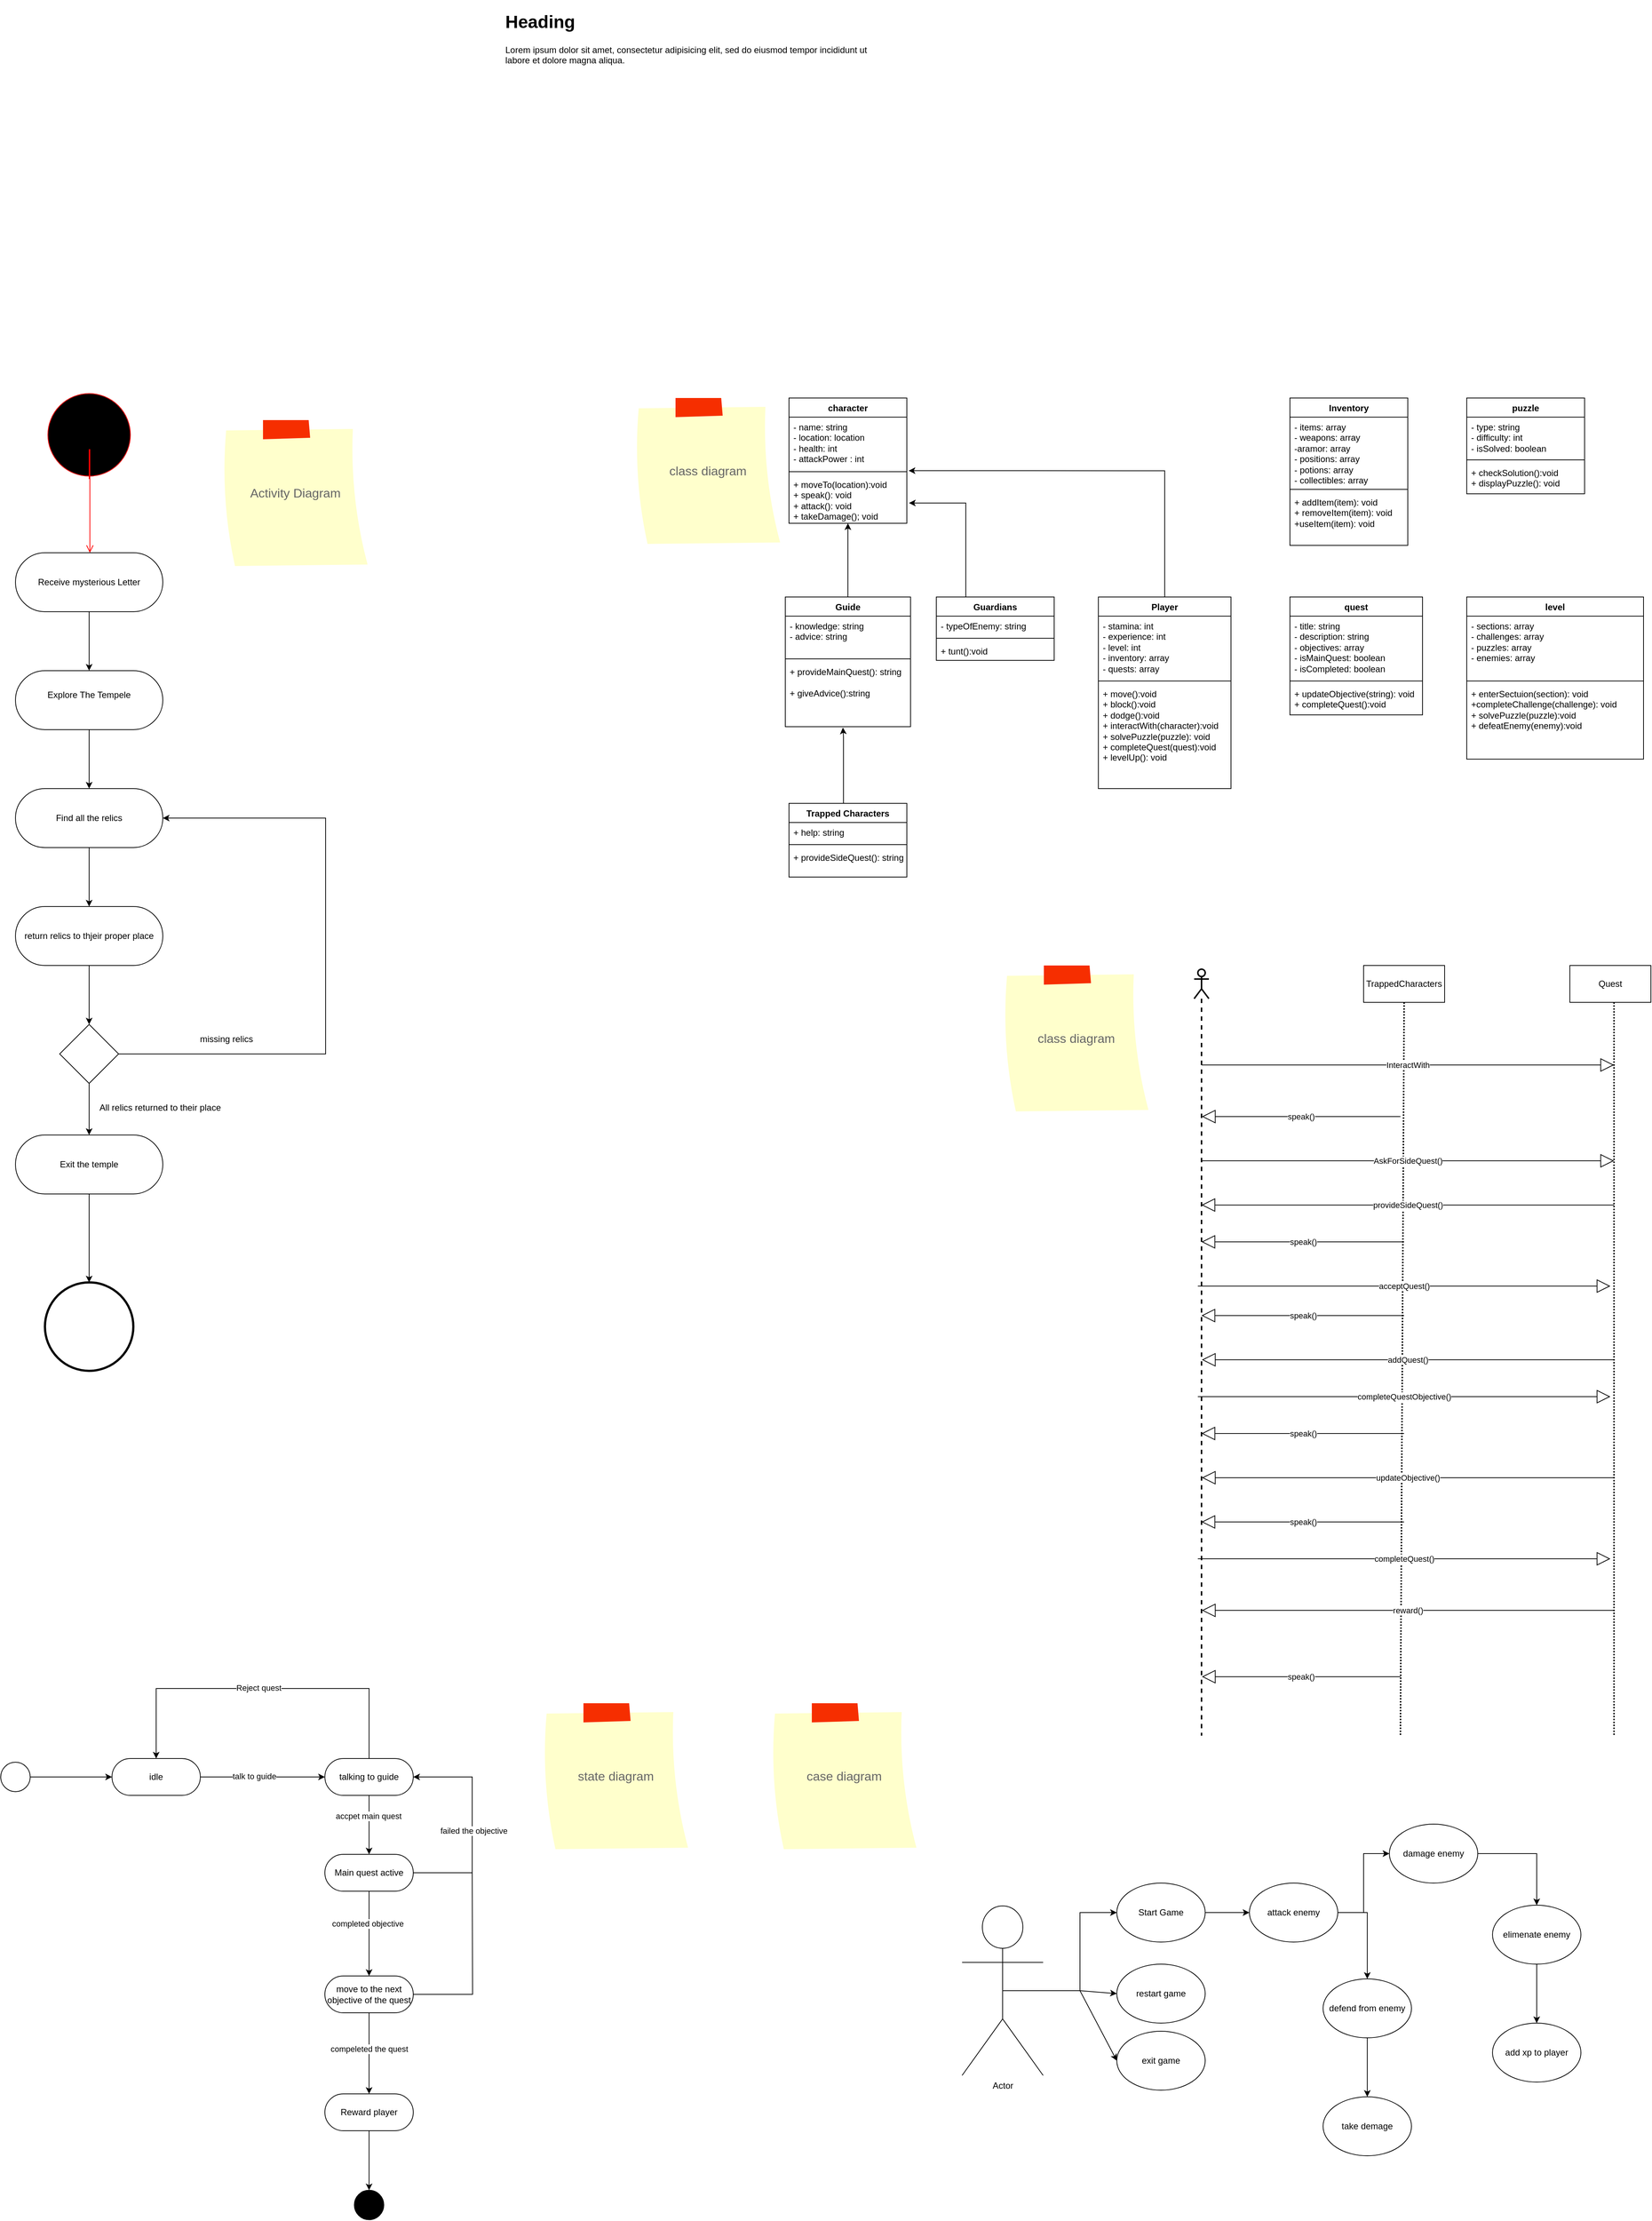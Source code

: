 <mxfile version="21.1.7" type="github">
  <diagram name="Page-1" id="mMN1l1SLvxGSQSQEc2mQ">
    <mxGraphModel dx="2201" dy="2183" grid="1" gridSize="10" guides="1" tooltips="1" connect="1" arrows="1" fold="1" page="1" pageScale="1" pageWidth="2339" pageHeight="3300" background="none" math="0" shadow="0">
      <root>
        <mxCell id="0" />
        <mxCell id="1" parent="0" />
        <mxCell id="vGXtsQJs525ncruI9uLO-2" value="" style="ellipse;html=1;shape=startState;fillColor=#000000;strokeColor=#ff0000;" vertex="1" parent="1">
          <mxGeometry x="2460" y="720" width="120" height="120" as="geometry" />
        </mxCell>
        <mxCell id="vGXtsQJs525ncruI9uLO-3" value="" style="edgeStyle=orthogonalEdgeStyle;html=1;verticalAlign=bottom;endArrow=open;endSize=8;strokeColor=#ff0000;rounded=0;exitX=0.5;exitY=1;exitDx=0;exitDy=0;" edge="1" source="vGXtsQJs525ncruI9uLO-2" parent="1">
          <mxGeometry relative="1" as="geometry">
            <mxPoint x="2521" y="940" as="targetPoint" />
            <Array as="points">
              <mxPoint x="2520" y="800" />
              <mxPoint x="2521" y="800" />
            </Array>
          </mxGeometry>
        </mxCell>
        <mxCell id="vGXtsQJs525ncruI9uLO-7" value="" style="edgeStyle=orthogonalEdgeStyle;rounded=0;orthogonalLoop=1;jettySize=auto;html=1;" edge="1" parent="1" source="vGXtsQJs525ncruI9uLO-4" target="vGXtsQJs525ncruI9uLO-6">
          <mxGeometry relative="1" as="geometry" />
        </mxCell>
        <mxCell id="vGXtsQJs525ncruI9uLO-4" value="Receive mysterious Letter" style="html=1;dashed=0;whiteSpace=wrap;shape=mxgraph.dfd.start" vertex="1" parent="1">
          <mxGeometry x="2420" y="940" width="200" height="80" as="geometry" />
        </mxCell>
        <mxCell id="vGXtsQJs525ncruI9uLO-9" value="" style="edgeStyle=orthogonalEdgeStyle;rounded=0;orthogonalLoop=1;jettySize=auto;html=1;" edge="1" parent="1" source="vGXtsQJs525ncruI9uLO-6" target="vGXtsQJs525ncruI9uLO-8">
          <mxGeometry relative="1" as="geometry" />
        </mxCell>
        <mxCell id="vGXtsQJs525ncruI9uLO-6" value="&lt;div&gt;Explore The Tempele&lt;/div&gt;&lt;div&gt;&lt;br&gt;&lt;/div&gt;" style="html=1;dashed=0;whiteSpace=wrap;shape=mxgraph.dfd.start" vertex="1" parent="1">
          <mxGeometry x="2420" y="1100" width="200" height="80" as="geometry" />
        </mxCell>
        <mxCell id="vGXtsQJs525ncruI9uLO-11" value="" style="edgeStyle=orthogonalEdgeStyle;rounded=0;orthogonalLoop=1;jettySize=auto;html=1;" edge="1" parent="1" source="vGXtsQJs525ncruI9uLO-8" target="vGXtsQJs525ncruI9uLO-10">
          <mxGeometry relative="1" as="geometry" />
        </mxCell>
        <mxCell id="vGXtsQJs525ncruI9uLO-8" value="Find all the relics" style="html=1;dashed=0;whiteSpace=wrap;shape=mxgraph.dfd.start" vertex="1" parent="1">
          <mxGeometry x="2420" y="1260" width="200" height="80" as="geometry" />
        </mxCell>
        <mxCell id="vGXtsQJs525ncruI9uLO-13" value="" style="edgeStyle=orthogonalEdgeStyle;rounded=0;orthogonalLoop=1;jettySize=auto;html=1;entryX=0.5;entryY=0;entryDx=0;entryDy=0;" edge="1" parent="1" source="vGXtsQJs525ncruI9uLO-10" target="vGXtsQJs525ncruI9uLO-20">
          <mxGeometry relative="1" as="geometry">
            <Array as="points">
              <mxPoint x="2520" y="1560" />
              <mxPoint x="2520" y="1560" />
            </Array>
          </mxGeometry>
        </mxCell>
        <mxCell id="vGXtsQJs525ncruI9uLO-10" value="return relics to thjeir proper place" style="html=1;dashed=0;whiteSpace=wrap;shape=mxgraph.dfd.start" vertex="1" parent="1">
          <mxGeometry x="2420" y="1420" width="200" height="80" as="geometry" />
        </mxCell>
        <mxCell id="vGXtsQJs525ncruI9uLO-18" style="edgeStyle=orthogonalEdgeStyle;rounded=0;orthogonalLoop=1;jettySize=auto;html=1;entryX=0.5;entryY=0;entryDx=0;entryDy=0;entryPerimeter=0;exitX=0.5;exitY=0.5;exitDx=0;exitDy=40;exitPerimeter=0;" edge="1" parent="1" source="vGXtsQJs525ncruI9uLO-12" target="vGXtsQJs525ncruI9uLO-17">
          <mxGeometry relative="1" as="geometry">
            <Array as="points">
              <mxPoint x="2520" y="1930" />
            </Array>
          </mxGeometry>
        </mxCell>
        <mxCell id="vGXtsQJs525ncruI9uLO-12" value="Exit the temple" style="html=1;dashed=0;whiteSpace=wrap;shape=mxgraph.dfd.start" vertex="1" parent="1">
          <mxGeometry x="2420" y="1730" width="200" height="80" as="geometry" />
        </mxCell>
        <mxCell id="vGXtsQJs525ncruI9uLO-17" value="" style="points=[[0.145,0.145,0],[0.5,0,0],[0.855,0.145,0],[1,0.5,0],[0.855,0.855,0],[0.5,1,0],[0.145,0.855,0],[0,0.5,0]];shape=mxgraph.bpmn.event;html=1;verticalLabelPosition=bottom;labelBackgroundColor=#ffffff;verticalAlign=top;align=center;perimeter=ellipsePerimeter;outlineConnect=0;aspect=fixed;outline=end;symbol=terminate2;" vertex="1" parent="1">
          <mxGeometry x="2460" y="1930" width="120" height="120" as="geometry" />
        </mxCell>
        <mxCell id="vGXtsQJs525ncruI9uLO-22" style="edgeStyle=orthogonalEdgeStyle;rounded=0;orthogonalLoop=1;jettySize=auto;html=1;entryX=1;entryY=0.5;entryDx=0;entryDy=0;entryPerimeter=0;" edge="1" parent="1" source="vGXtsQJs525ncruI9uLO-20" target="vGXtsQJs525ncruI9uLO-8">
          <mxGeometry relative="1" as="geometry">
            <Array as="points">
              <mxPoint x="2841" y="1620" />
              <mxPoint x="2841" y="1300" />
            </Array>
          </mxGeometry>
        </mxCell>
        <mxCell id="vGXtsQJs525ncruI9uLO-25" style="edgeStyle=orthogonalEdgeStyle;rounded=0;orthogonalLoop=1;jettySize=auto;html=1;exitX=0.5;exitY=1;exitDx=0;exitDy=0;entryX=0.5;entryY=0.5;entryDx=0;entryDy=-40;entryPerimeter=0;" edge="1" parent="1" source="vGXtsQJs525ncruI9uLO-20" target="vGXtsQJs525ncruI9uLO-12">
          <mxGeometry relative="1" as="geometry" />
        </mxCell>
        <mxCell id="vGXtsQJs525ncruI9uLO-20" value="" style="rhombus;whiteSpace=wrap;html=1;" vertex="1" parent="1">
          <mxGeometry x="2480" y="1580" width="80" height="80" as="geometry" />
        </mxCell>
        <mxCell id="vGXtsQJs525ncruI9uLO-23" value="&lt;div&gt;All relics returned to their place&lt;/div&gt;&lt;div&gt;&lt;br&gt;&lt;/div&gt;" style="text;html=1;align=center;verticalAlign=middle;resizable=0;points=[];autosize=1;strokeColor=none;fillColor=none;" vertex="1" parent="1">
          <mxGeometry x="2521" y="1680" width="190" height="40" as="geometry" />
        </mxCell>
        <mxCell id="vGXtsQJs525ncruI9uLO-24" value="missing relics" style="text;html=1;align=center;verticalAlign=middle;resizable=0;points=[];autosize=1;strokeColor=none;fillColor=none;" vertex="1" parent="1">
          <mxGeometry x="2656" y="1585" width="100" height="30" as="geometry" />
        </mxCell>
        <mxCell id="vGXtsQJs525ncruI9uLO-26" value="Activity Diagram" style="strokeWidth=1;shadow=0;dashed=0;align=center;html=1;shape=mxgraph.mockup.text.stickyNote2;fontColor=#666666;mainText=;fontSize=17;whiteSpace=wrap;fillColor=#ffffcc;strokeColor=#F62E00;" vertex="1" parent="1">
          <mxGeometry x="2700" y="760" width="200" height="200" as="geometry" />
        </mxCell>
        <mxCell id="vGXtsQJs525ncruI9uLO-38" value="character" style="swimlane;fontStyle=1;align=center;verticalAlign=top;childLayout=stackLayout;horizontal=1;startSize=26;horizontalStack=0;resizeParent=1;resizeParentMax=0;resizeLast=0;collapsible=1;marginBottom=0;whiteSpace=wrap;html=1;" vertex="1" parent="1">
          <mxGeometry x="3470" y="730" width="160" height="170" as="geometry" />
        </mxCell>
        <mxCell id="vGXtsQJs525ncruI9uLO-39" value="&lt;div&gt;- name: string&lt;/div&gt;&lt;div&gt;- location: location&lt;br&gt;&lt;/div&gt;&lt;div&gt;- health: int&lt;/div&gt;&lt;div&gt;- attackPower : int&lt;/div&gt;&lt;div&gt;&lt;br&gt;&lt;br&gt;&lt;/div&gt;" style="text;strokeColor=none;fillColor=none;align=left;verticalAlign=top;spacingLeft=4;spacingRight=4;overflow=hidden;rotatable=0;points=[[0,0.5],[1,0.5]];portConstraint=eastwest;whiteSpace=wrap;html=1;" vertex="1" parent="vGXtsQJs525ncruI9uLO-38">
          <mxGeometry y="26" width="160" height="70" as="geometry" />
        </mxCell>
        <mxCell id="vGXtsQJs525ncruI9uLO-40" value="" style="line;strokeWidth=1;fillColor=none;align=left;verticalAlign=middle;spacingTop=-1;spacingLeft=3;spacingRight=3;rotatable=0;labelPosition=right;points=[];portConstraint=eastwest;strokeColor=inherit;" vertex="1" parent="vGXtsQJs525ncruI9uLO-38">
          <mxGeometry y="96" width="160" height="8" as="geometry" />
        </mxCell>
        <mxCell id="vGXtsQJs525ncruI9uLO-41" value="&lt;div&gt;+ moveTo(location):void&lt;/div&gt;&lt;div&gt;+ speak(): void&lt;/div&gt;&lt;div&gt;+ attack(): void&lt;/div&gt;&lt;div&gt;+ takeDamage(); void&lt;/div&gt;&lt;div&gt;&lt;br&gt;&lt;/div&gt;" style="text;strokeColor=none;fillColor=none;align=left;verticalAlign=top;spacingLeft=4;spacingRight=4;overflow=hidden;rotatable=0;points=[[0,0.5],[1,0.5]];portConstraint=eastwest;whiteSpace=wrap;html=1;" vertex="1" parent="vGXtsQJs525ncruI9uLO-38">
          <mxGeometry y="104" width="160" height="66" as="geometry" />
        </mxCell>
        <mxCell id="vGXtsQJs525ncruI9uLO-53" style="edgeStyle=orthogonalEdgeStyle;rounded=0;orthogonalLoop=1;jettySize=auto;html=1;entryX=0.5;entryY=1;entryDx=0;entryDy=0;entryPerimeter=0;" edge="1" parent="1" source="vGXtsQJs525ncruI9uLO-47" target="vGXtsQJs525ncruI9uLO-41">
          <mxGeometry relative="1" as="geometry" />
        </mxCell>
        <mxCell id="vGXtsQJs525ncruI9uLO-47" value="&lt;div&gt;Guide&lt;/div&gt;" style="swimlane;fontStyle=1;align=center;verticalAlign=top;childLayout=stackLayout;horizontal=1;startSize=26;horizontalStack=0;resizeParent=1;resizeParentMax=0;resizeLast=0;collapsible=1;marginBottom=0;whiteSpace=wrap;html=1;" vertex="1" parent="1">
          <mxGeometry x="3465" y="1000" width="170" height="176" as="geometry" />
        </mxCell>
        <mxCell id="vGXtsQJs525ncruI9uLO-48" value="&lt;div&gt;- knowledge: string&lt;/div&gt;&lt;div&gt;- advice: string&lt;/div&gt;&lt;div&gt;&lt;br&gt;&lt;/div&gt;" style="text;strokeColor=none;fillColor=none;align=left;verticalAlign=top;spacingLeft=4;spacingRight=4;overflow=hidden;rotatable=0;points=[[0,0.5],[1,0.5]];portConstraint=eastwest;whiteSpace=wrap;html=1;" vertex="1" parent="vGXtsQJs525ncruI9uLO-47">
          <mxGeometry y="26" width="170" height="54" as="geometry" />
        </mxCell>
        <mxCell id="vGXtsQJs525ncruI9uLO-49" value="" style="line;strokeWidth=1;fillColor=none;align=left;verticalAlign=middle;spacingTop=-1;spacingLeft=3;spacingRight=3;rotatable=0;labelPosition=right;points=[];portConstraint=eastwest;strokeColor=inherit;" vertex="1" parent="vGXtsQJs525ncruI9uLO-47">
          <mxGeometry y="80" width="170" height="8" as="geometry" />
        </mxCell>
        <mxCell id="vGXtsQJs525ncruI9uLO-50" value="&lt;div&gt;+ provideMainQuest(): string&lt;/div&gt;&lt;div&gt;&lt;br&gt;&lt;/div&gt;&lt;div&gt;+ giveAdvice():string&lt;br&gt;&lt;/div&gt;" style="text;strokeColor=none;fillColor=none;align=left;verticalAlign=top;spacingLeft=4;spacingRight=4;overflow=hidden;rotatable=0;points=[[0,0.5],[1,0.5]];portConstraint=eastwest;whiteSpace=wrap;html=1;" vertex="1" parent="vGXtsQJs525ncruI9uLO-47">
          <mxGeometry y="88" width="170" height="88" as="geometry" />
        </mxCell>
        <mxCell id="vGXtsQJs525ncruI9uLO-58" style="edgeStyle=orthogonalEdgeStyle;rounded=0;orthogonalLoop=1;jettySize=auto;html=1;entryX=1.018;entryY=0.583;entryDx=0;entryDy=0;entryPerimeter=0;" edge="1" parent="1" source="vGXtsQJs525ncruI9uLO-54" target="vGXtsQJs525ncruI9uLO-41">
          <mxGeometry relative="1" as="geometry">
            <Array as="points">
              <mxPoint x="3710" y="873" />
            </Array>
          </mxGeometry>
        </mxCell>
        <mxCell id="vGXtsQJs525ncruI9uLO-54" value="Guardians" style="swimlane;fontStyle=1;align=center;verticalAlign=top;childLayout=stackLayout;horizontal=1;startSize=26;horizontalStack=0;resizeParent=1;resizeParentMax=0;resizeLast=0;collapsible=1;marginBottom=0;whiteSpace=wrap;html=1;" vertex="1" parent="1">
          <mxGeometry x="3670" y="1000" width="160" height="86" as="geometry" />
        </mxCell>
        <mxCell id="vGXtsQJs525ncruI9uLO-55" value="- typeOfEnemy: string" style="text;strokeColor=none;fillColor=none;align=left;verticalAlign=top;spacingLeft=4;spacingRight=4;overflow=hidden;rotatable=0;points=[[0,0.5],[1,0.5]];portConstraint=eastwest;whiteSpace=wrap;html=1;" vertex="1" parent="vGXtsQJs525ncruI9uLO-54">
          <mxGeometry y="26" width="160" height="26" as="geometry" />
        </mxCell>
        <mxCell id="vGXtsQJs525ncruI9uLO-56" value="" style="line;strokeWidth=1;fillColor=none;align=left;verticalAlign=middle;spacingTop=-1;spacingLeft=3;spacingRight=3;rotatable=0;labelPosition=right;points=[];portConstraint=eastwest;strokeColor=inherit;" vertex="1" parent="vGXtsQJs525ncruI9uLO-54">
          <mxGeometry y="52" width="160" height="8" as="geometry" />
        </mxCell>
        <mxCell id="vGXtsQJs525ncruI9uLO-57" value="+ tunt():void" style="text;strokeColor=none;fillColor=none;align=left;verticalAlign=top;spacingLeft=4;spacingRight=4;overflow=hidden;rotatable=0;points=[[0,0.5],[1,0.5]];portConstraint=eastwest;whiteSpace=wrap;html=1;" vertex="1" parent="vGXtsQJs525ncruI9uLO-54">
          <mxGeometry y="60" width="160" height="26" as="geometry" />
        </mxCell>
        <mxCell id="vGXtsQJs525ncruI9uLO-63" style="edgeStyle=orthogonalEdgeStyle;rounded=0;orthogonalLoop=1;jettySize=auto;html=1;entryX=0.46;entryY=1.013;entryDx=0;entryDy=0;entryPerimeter=0;" edge="1" parent="1" source="vGXtsQJs525ncruI9uLO-59" target="vGXtsQJs525ncruI9uLO-50">
          <mxGeometry relative="1" as="geometry">
            <Array as="points">
              <mxPoint x="3544" y="1190" />
              <mxPoint x="3544" y="1190" />
            </Array>
          </mxGeometry>
        </mxCell>
        <mxCell id="vGXtsQJs525ncruI9uLO-59" value="Trapped Characters" style="swimlane;fontStyle=1;align=center;verticalAlign=top;childLayout=stackLayout;horizontal=1;startSize=26;horizontalStack=0;resizeParent=1;resizeParentMax=0;resizeLast=0;collapsible=1;marginBottom=0;whiteSpace=wrap;html=1;" vertex="1" parent="1">
          <mxGeometry x="3470" y="1280" width="160" height="100" as="geometry" />
        </mxCell>
        <mxCell id="vGXtsQJs525ncruI9uLO-60" value="&lt;div&gt;+ help: string&lt;/div&gt;&lt;div&gt;&lt;br&gt;&lt;/div&gt;" style="text;strokeColor=none;fillColor=none;align=left;verticalAlign=top;spacingLeft=4;spacingRight=4;overflow=hidden;rotatable=0;points=[[0,0.5],[1,0.5]];portConstraint=eastwest;whiteSpace=wrap;html=1;" vertex="1" parent="vGXtsQJs525ncruI9uLO-59">
          <mxGeometry y="26" width="160" height="26" as="geometry" />
        </mxCell>
        <mxCell id="vGXtsQJs525ncruI9uLO-61" value="" style="line;strokeWidth=1;fillColor=none;align=left;verticalAlign=middle;spacingTop=-1;spacingLeft=3;spacingRight=3;rotatable=0;labelPosition=right;points=[];portConstraint=eastwest;strokeColor=inherit;" vertex="1" parent="vGXtsQJs525ncruI9uLO-59">
          <mxGeometry y="52" width="160" height="8" as="geometry" />
        </mxCell>
        <mxCell id="vGXtsQJs525ncruI9uLO-62" value="&lt;div&gt;+ provideSideQuest(): string&lt;/div&gt;&lt;div&gt;&lt;br&gt;&lt;/div&gt;" style="text;strokeColor=none;fillColor=none;align=left;verticalAlign=top;spacingLeft=4;spacingRight=4;overflow=hidden;rotatable=0;points=[[0,0.5],[1,0.5]];portConstraint=eastwest;whiteSpace=wrap;html=1;" vertex="1" parent="vGXtsQJs525ncruI9uLO-59">
          <mxGeometry y="60" width="160" height="40" as="geometry" />
        </mxCell>
        <mxCell id="vGXtsQJs525ncruI9uLO-69" style="edgeStyle=orthogonalEdgeStyle;rounded=0;orthogonalLoop=1;jettySize=auto;html=1;entryX=1.015;entryY=1.038;entryDx=0;entryDy=0;entryPerimeter=0;" edge="1" parent="1" source="vGXtsQJs525ncruI9uLO-64" target="vGXtsQJs525ncruI9uLO-39">
          <mxGeometry relative="1" as="geometry" />
        </mxCell>
        <mxCell id="vGXtsQJs525ncruI9uLO-64" value="Player" style="swimlane;fontStyle=1;align=center;verticalAlign=top;childLayout=stackLayout;horizontal=1;startSize=26;horizontalStack=0;resizeParent=1;resizeParentMax=0;resizeLast=0;collapsible=1;marginBottom=0;whiteSpace=wrap;html=1;" vertex="1" parent="1">
          <mxGeometry x="3890" y="1000" width="180" height="260" as="geometry" />
        </mxCell>
        <mxCell id="vGXtsQJs525ncruI9uLO-65" value="&lt;div&gt;- stamina: int&lt;/div&gt;&lt;div&gt;- experience: int&lt;/div&gt;&lt;div&gt;- level: int&lt;/div&gt;&lt;div&gt;- inventory: array&lt;/div&gt;&lt;div&gt;- quests: array&lt;br&gt;&lt;/div&gt;" style="text;strokeColor=none;fillColor=none;align=left;verticalAlign=top;spacingLeft=4;spacingRight=4;overflow=hidden;rotatable=0;points=[[0,0.5],[1,0.5]];portConstraint=eastwest;whiteSpace=wrap;html=1;" vertex="1" parent="vGXtsQJs525ncruI9uLO-64">
          <mxGeometry y="26" width="180" height="84" as="geometry" />
        </mxCell>
        <mxCell id="vGXtsQJs525ncruI9uLO-66" value="" style="line;strokeWidth=1;fillColor=none;align=left;verticalAlign=middle;spacingTop=-1;spacingLeft=3;spacingRight=3;rotatable=0;labelPosition=right;points=[];portConstraint=eastwest;strokeColor=inherit;" vertex="1" parent="vGXtsQJs525ncruI9uLO-64">
          <mxGeometry y="110" width="180" height="8" as="geometry" />
        </mxCell>
        <mxCell id="vGXtsQJs525ncruI9uLO-67" value="&lt;div&gt;+ move():void&lt;/div&gt;&lt;div&gt;+ block():void&lt;/div&gt;&lt;div&gt;+ dodge():void&lt;/div&gt;&lt;div&gt;+ interactWith(character):void&lt;/div&gt;&lt;div&gt;+ solvePuzzle(puzzle): void&lt;/div&gt;&lt;div&gt;+ completeQuest(quest):void&lt;/div&gt;&lt;div&gt;+ levelUp(): void&lt;br&gt;&lt;/div&gt;" style="text;strokeColor=none;fillColor=none;align=left;verticalAlign=top;spacingLeft=4;spacingRight=4;overflow=hidden;rotatable=0;points=[[0,0.5],[1,0.5]];portConstraint=eastwest;whiteSpace=wrap;html=1;" vertex="1" parent="vGXtsQJs525ncruI9uLO-64">
          <mxGeometry y="118" width="180" height="142" as="geometry" />
        </mxCell>
        <mxCell id="vGXtsQJs525ncruI9uLO-70" value="Inventory" style="swimlane;fontStyle=1;align=center;verticalAlign=top;childLayout=stackLayout;horizontal=1;startSize=26;horizontalStack=0;resizeParent=1;resizeParentMax=0;resizeLast=0;collapsible=1;marginBottom=0;whiteSpace=wrap;html=1;" vertex="1" parent="1">
          <mxGeometry x="4150" y="730" width="160" height="200" as="geometry" />
        </mxCell>
        <mxCell id="vGXtsQJs525ncruI9uLO-71" value="&lt;div&gt;- items: array&lt;/div&gt;&lt;div&gt;- weapons: array&lt;/div&gt;&lt;div&gt;-aramor: array&lt;/div&gt;&lt;div&gt;- positions: array&lt;/div&gt;&lt;div&gt;- potions: array&lt;/div&gt;&lt;div&gt;- collectibles: array&lt;br&gt;&lt;/div&gt;" style="text;strokeColor=none;fillColor=none;align=left;verticalAlign=top;spacingLeft=4;spacingRight=4;overflow=hidden;rotatable=0;points=[[0,0.5],[1,0.5]];portConstraint=eastwest;whiteSpace=wrap;html=1;" vertex="1" parent="vGXtsQJs525ncruI9uLO-70">
          <mxGeometry y="26" width="160" height="94" as="geometry" />
        </mxCell>
        <mxCell id="vGXtsQJs525ncruI9uLO-72" value="" style="line;strokeWidth=1;fillColor=none;align=left;verticalAlign=middle;spacingTop=-1;spacingLeft=3;spacingRight=3;rotatable=0;labelPosition=right;points=[];portConstraint=eastwest;strokeColor=inherit;" vertex="1" parent="vGXtsQJs525ncruI9uLO-70">
          <mxGeometry y="120" width="160" height="8" as="geometry" />
        </mxCell>
        <mxCell id="vGXtsQJs525ncruI9uLO-73" value="&lt;div&gt;+ addItem(item): void&lt;/div&gt;&lt;div&gt;+ removeItem(item): void&lt;/div&gt;&lt;div&gt;+useItem(item): void&lt;/div&gt;&lt;div&gt;&lt;br&gt;&lt;/div&gt;" style="text;strokeColor=none;fillColor=none;align=left;verticalAlign=top;spacingLeft=4;spacingRight=4;overflow=hidden;rotatable=0;points=[[0,0.5],[1,0.5]];portConstraint=eastwest;whiteSpace=wrap;html=1;" vertex="1" parent="vGXtsQJs525ncruI9uLO-70">
          <mxGeometry y="128" width="160" height="72" as="geometry" />
        </mxCell>
        <mxCell id="vGXtsQJs525ncruI9uLO-74" value="puzzle" style="swimlane;fontStyle=1;align=center;verticalAlign=top;childLayout=stackLayout;horizontal=1;startSize=26;horizontalStack=0;resizeParent=1;resizeParentMax=0;resizeLast=0;collapsible=1;marginBottom=0;whiteSpace=wrap;html=1;" vertex="1" parent="1">
          <mxGeometry x="4390" y="730" width="160" height="130" as="geometry" />
        </mxCell>
        <mxCell id="vGXtsQJs525ncruI9uLO-75" value="&lt;div&gt;- type: string&lt;/div&gt;&lt;div&gt;- difficulty: int&lt;/div&gt;&lt;div&gt;- isSolved: boolean&lt;br&gt;&lt;/div&gt;" style="text;strokeColor=none;fillColor=none;align=left;verticalAlign=top;spacingLeft=4;spacingRight=4;overflow=hidden;rotatable=0;points=[[0,0.5],[1,0.5]];portConstraint=eastwest;whiteSpace=wrap;html=1;" vertex="1" parent="vGXtsQJs525ncruI9uLO-74">
          <mxGeometry y="26" width="160" height="54" as="geometry" />
        </mxCell>
        <mxCell id="vGXtsQJs525ncruI9uLO-76" value="" style="line;strokeWidth=1;fillColor=none;align=left;verticalAlign=middle;spacingTop=-1;spacingLeft=3;spacingRight=3;rotatable=0;labelPosition=right;points=[];portConstraint=eastwest;strokeColor=inherit;" vertex="1" parent="vGXtsQJs525ncruI9uLO-74">
          <mxGeometry y="80" width="160" height="8" as="geometry" />
        </mxCell>
        <mxCell id="vGXtsQJs525ncruI9uLO-77" value="&lt;div&gt;+ checkSolution():void&lt;/div&gt;&lt;div&gt;+ displayPuzzle(): void&lt;br&gt;&lt;/div&gt;" style="text;strokeColor=none;fillColor=none;align=left;verticalAlign=top;spacingLeft=4;spacingRight=4;overflow=hidden;rotatable=0;points=[[0,0.5],[1,0.5]];portConstraint=eastwest;whiteSpace=wrap;html=1;" vertex="1" parent="vGXtsQJs525ncruI9uLO-74">
          <mxGeometry y="88" width="160" height="42" as="geometry" />
        </mxCell>
        <mxCell id="vGXtsQJs525ncruI9uLO-78" value="quest" style="swimlane;fontStyle=1;align=center;verticalAlign=top;childLayout=stackLayout;horizontal=1;startSize=26;horizontalStack=0;resizeParent=1;resizeParentMax=0;resizeLast=0;collapsible=1;marginBottom=0;whiteSpace=wrap;html=1;" vertex="1" parent="1">
          <mxGeometry x="4150" y="1000" width="180" height="160" as="geometry" />
        </mxCell>
        <mxCell id="vGXtsQJs525ncruI9uLO-79" value="&lt;div&gt;- title: string&lt;/div&gt;&lt;div&gt;- description: string&lt;/div&gt;&lt;div&gt;- objectives: array&lt;/div&gt;&lt;div&gt;- isMainQuest: boolean&lt;/div&gt;&lt;div&gt;- isCompleted: boolean&lt;br&gt;&lt;/div&gt;" style="text;strokeColor=none;fillColor=none;align=left;verticalAlign=top;spacingLeft=4;spacingRight=4;overflow=hidden;rotatable=0;points=[[0,0.5],[1,0.5]];portConstraint=eastwest;whiteSpace=wrap;html=1;" vertex="1" parent="vGXtsQJs525ncruI9uLO-78">
          <mxGeometry y="26" width="180" height="84" as="geometry" />
        </mxCell>
        <mxCell id="vGXtsQJs525ncruI9uLO-80" value="" style="line;strokeWidth=1;fillColor=none;align=left;verticalAlign=middle;spacingTop=-1;spacingLeft=3;spacingRight=3;rotatable=0;labelPosition=right;points=[];portConstraint=eastwest;strokeColor=inherit;" vertex="1" parent="vGXtsQJs525ncruI9uLO-78">
          <mxGeometry y="110" width="180" height="8" as="geometry" />
        </mxCell>
        <mxCell id="vGXtsQJs525ncruI9uLO-81" value="&lt;div&gt;+ updateObjective(string): void&lt;/div&gt;&lt;div&gt;+ completeQuest():void&lt;br&gt;&lt;/div&gt;" style="text;strokeColor=none;fillColor=none;align=left;verticalAlign=top;spacingLeft=4;spacingRight=4;overflow=hidden;rotatable=0;points=[[0,0.5],[1,0.5]];portConstraint=eastwest;whiteSpace=wrap;html=1;" vertex="1" parent="vGXtsQJs525ncruI9uLO-78">
          <mxGeometry y="118" width="180" height="42" as="geometry" />
        </mxCell>
        <mxCell id="vGXtsQJs525ncruI9uLO-82" value="level" style="swimlane;fontStyle=1;align=center;verticalAlign=top;childLayout=stackLayout;horizontal=1;startSize=26;horizontalStack=0;resizeParent=1;resizeParentMax=0;resizeLast=0;collapsible=1;marginBottom=0;whiteSpace=wrap;html=1;" vertex="1" parent="1">
          <mxGeometry x="4390" y="1000" width="240" height="220" as="geometry" />
        </mxCell>
        <mxCell id="vGXtsQJs525ncruI9uLO-83" value="&lt;div&gt;- sections: array&lt;/div&gt;&lt;div&gt;- challenges: array&lt;/div&gt;&lt;div&gt;- puzzles: array&lt;/div&gt;&lt;div&gt;- enemies: array&lt;br&gt;&lt;/div&gt;" style="text;strokeColor=none;fillColor=none;align=left;verticalAlign=top;spacingLeft=4;spacingRight=4;overflow=hidden;rotatable=0;points=[[0,0.5],[1,0.5]];portConstraint=eastwest;whiteSpace=wrap;html=1;" vertex="1" parent="vGXtsQJs525ncruI9uLO-82">
          <mxGeometry y="26" width="240" height="84" as="geometry" />
        </mxCell>
        <mxCell id="vGXtsQJs525ncruI9uLO-84" value="" style="line;strokeWidth=1;fillColor=none;align=left;verticalAlign=middle;spacingTop=-1;spacingLeft=3;spacingRight=3;rotatable=0;labelPosition=right;points=[];portConstraint=eastwest;strokeColor=inherit;" vertex="1" parent="vGXtsQJs525ncruI9uLO-82">
          <mxGeometry y="110" width="240" height="8" as="geometry" />
        </mxCell>
        <mxCell id="vGXtsQJs525ncruI9uLO-85" value="&lt;div&gt;+ enterSectuion(section): void&lt;/div&gt;&lt;div&gt;+completeChallenge(challenge): void&lt;br&gt;&lt;/div&gt;&lt;div&gt;+ solvePuzzle(puzzle):void&lt;/div&gt;&lt;div&gt;+ defeatEnemy(enemy):void&lt;br&gt;&lt;/div&gt;" style="text;strokeColor=none;fillColor=none;align=left;verticalAlign=top;spacingLeft=4;spacingRight=4;overflow=hidden;rotatable=0;points=[[0,0.5],[1,0.5]];portConstraint=eastwest;whiteSpace=wrap;html=1;" vertex="1" parent="vGXtsQJs525ncruI9uLO-82">
          <mxGeometry y="118" width="240" height="102" as="geometry" />
        </mxCell>
        <mxCell id="vGXtsQJs525ncruI9uLO-86" value="class diagram" style="strokeWidth=1;shadow=0;dashed=0;align=center;html=1;shape=mxgraph.mockup.text.stickyNote2;fontColor=#666666;mainText=;fontSize=17;whiteSpace=wrap;fillColor=#ffffcc;strokeColor=#F62E00;" vertex="1" parent="1">
          <mxGeometry x="3260" y="730" width="200" height="200" as="geometry" />
        </mxCell>
        <mxCell id="vGXtsQJs525ncruI9uLO-87" value="class diagram" style="strokeWidth=1;shadow=0;dashed=0;align=center;html=1;shape=mxgraph.mockup.text.stickyNote2;fontColor=#666666;mainText=;fontSize=17;whiteSpace=wrap;fillColor=#ffffcc;strokeColor=#F62E00;" vertex="1" parent="1">
          <mxGeometry x="3760" y="1500" width="200" height="200" as="geometry" />
        </mxCell>
        <mxCell id="vGXtsQJs525ncruI9uLO-89" value="" style="shape=umlLifeline;perimeter=lifelinePerimeter;whiteSpace=wrap;html=1;container=1;dropTarget=0;collapsible=0;recursiveResize=0;outlineConnect=0;portConstraint=eastwest;newEdgeStyle={&quot;edgeStyle&quot;:&quot;elbowEdgeStyle&quot;,&quot;elbow&quot;:&quot;vertical&quot;,&quot;curved&quot;:0,&quot;rounded&quot;:0};participant=umlActor;strokeWidth=2;" vertex="1" parent="1">
          <mxGeometry x="4020" y="1505" width="20" height="1040" as="geometry" />
        </mxCell>
        <mxCell id="vGXtsQJs525ncruI9uLO-90" value="TrappedCharacters" style="html=1;whiteSpace=wrap;" vertex="1" parent="1">
          <mxGeometry x="4250" y="1500" width="110" height="50" as="geometry" />
        </mxCell>
        <mxCell id="vGXtsQJs525ncruI9uLO-91" value="Quest" style="html=1;whiteSpace=wrap;" vertex="1" parent="1">
          <mxGeometry x="4530" y="1500" width="110" height="50" as="geometry" />
        </mxCell>
        <mxCell id="vGXtsQJs525ncruI9uLO-93" value="" style="edgeStyle=none;orthogonalLoop=1;jettySize=auto;html=1;rounded=0;exitX=0.5;exitY=1;exitDx=0;exitDy=0;dashed=1;dashPattern=1 1;strokeWidth=2;endArrow=none;endFill=0;" edge="1" parent="1" source="vGXtsQJs525ncruI9uLO-90">
          <mxGeometry width="100" relative="1" as="geometry">
            <mxPoint x="4490" y="1625" as="sourcePoint" />
            <mxPoint x="4300" y="2545" as="targetPoint" />
            <Array as="points" />
          </mxGeometry>
        </mxCell>
        <mxCell id="vGXtsQJs525ncruI9uLO-94" value="" style="edgeStyle=none;orthogonalLoop=1;jettySize=auto;html=1;rounded=0;exitX=0.5;exitY=1;exitDx=0;exitDy=0;dashed=1;dashPattern=1 1;strokeWidth=2;endArrow=none;endFill=0;" edge="1" parent="1">
          <mxGeometry width="100" relative="1" as="geometry">
            <mxPoint x="4590" y="1550" as="sourcePoint" />
            <mxPoint x="4590" y="2545" as="targetPoint" />
            <Array as="points" />
          </mxGeometry>
        </mxCell>
        <mxCell id="vGXtsQJs525ncruI9uLO-95" value="InteractWith" style="endArrow=block;endSize=16;endFill=0;html=1;rounded=0;" edge="1" parent="1">
          <mxGeometry width="160" relative="1" as="geometry">
            <mxPoint x="4030" y="1635" as="sourcePoint" />
            <mxPoint x="4590" y="1635" as="targetPoint" />
          </mxGeometry>
        </mxCell>
        <mxCell id="vGXtsQJs525ncruI9uLO-96" value="speak()" style="endArrow=block;endSize=16;endFill=0;html=1;rounded=0;" edge="1" parent="1" target="vGXtsQJs525ncruI9uLO-89">
          <mxGeometry width="160" relative="1" as="geometry">
            <mxPoint x="4300" y="1705" as="sourcePoint" />
            <mxPoint x="4050" y="1705" as="targetPoint" />
          </mxGeometry>
        </mxCell>
        <mxCell id="vGXtsQJs525ncruI9uLO-98" value="AskForSideQuest()" style="endArrow=block;endSize=16;endFill=0;html=1;rounded=0;" edge="1" parent="1">
          <mxGeometry width="160" relative="1" as="geometry">
            <mxPoint x="4030" y="1765" as="sourcePoint" />
            <mxPoint x="4590" y="1765" as="targetPoint" />
          </mxGeometry>
        </mxCell>
        <mxCell id="vGXtsQJs525ncruI9uLO-99" value="provideSideQuest()" style="endArrow=block;endSize=16;endFill=0;html=1;rounded=0;" edge="1" parent="1">
          <mxGeometry width="160" relative="1" as="geometry">
            <mxPoint x="4590" y="1825" as="sourcePoint" />
            <mxPoint x="4030" y="1825" as="targetPoint" />
          </mxGeometry>
        </mxCell>
        <mxCell id="vGXtsQJs525ncruI9uLO-100" value="acceptQuest()" style="endArrow=block;endSize=16;endFill=0;html=1;rounded=0;" edge="1" parent="1">
          <mxGeometry width="160" relative="1" as="geometry">
            <mxPoint x="4025" y="1935" as="sourcePoint" />
            <mxPoint x="4585" y="1935" as="targetPoint" />
          </mxGeometry>
        </mxCell>
        <mxCell id="vGXtsQJs525ncruI9uLO-101" value="addQuest()" style="endArrow=block;endSize=16;endFill=0;html=1;rounded=0;" edge="1" parent="1" target="vGXtsQJs525ncruI9uLO-89">
          <mxGeometry width="160" relative="1" as="geometry">
            <mxPoint x="4590" y="2035" as="sourcePoint" />
            <mxPoint x="4550" y="2005" as="targetPoint" />
            <Array as="points">
              <mxPoint x="4440" y="2035" />
            </Array>
          </mxGeometry>
        </mxCell>
        <mxCell id="vGXtsQJs525ncruI9uLO-102" value="completeQuestObjective()" style="endArrow=block;endSize=16;endFill=0;html=1;rounded=0;" edge="1" parent="1">
          <mxGeometry width="160" relative="1" as="geometry">
            <mxPoint x="4025" y="2085" as="sourcePoint" />
            <mxPoint x="4585" y="2085" as="targetPoint" />
          </mxGeometry>
        </mxCell>
        <mxCell id="vGXtsQJs525ncruI9uLO-103" value="updateObjective()" style="endArrow=block;endSize=16;endFill=0;html=1;rounded=0;" edge="1" parent="1" target="vGXtsQJs525ncruI9uLO-89">
          <mxGeometry width="160" relative="1" as="geometry">
            <mxPoint x="4590" y="2195" as="sourcePoint" />
            <mxPoint x="4160" y="2205" as="targetPoint" />
          </mxGeometry>
        </mxCell>
        <mxCell id="vGXtsQJs525ncruI9uLO-104" value="completeQuest()" style="endArrow=block;endSize=16;endFill=0;html=1;rounded=0;" edge="1" parent="1">
          <mxGeometry width="160" relative="1" as="geometry">
            <mxPoint x="4025" y="2305" as="sourcePoint" />
            <mxPoint x="4585" y="2305" as="targetPoint" />
          </mxGeometry>
        </mxCell>
        <mxCell id="vGXtsQJs525ncruI9uLO-105" value="reward()" style="endArrow=block;endSize=16;endFill=0;html=1;rounded=0;" edge="1" parent="1" target="vGXtsQJs525ncruI9uLO-89">
          <mxGeometry width="160" relative="1" as="geometry">
            <mxPoint x="4590" y="2375" as="sourcePoint" />
            <mxPoint x="4340" y="2375" as="targetPoint" />
          </mxGeometry>
        </mxCell>
        <mxCell id="vGXtsQJs525ncruI9uLO-106" value="speak()" style="endArrow=block;endSize=16;endFill=0;html=1;rounded=0;" edge="1" parent="1" target="vGXtsQJs525ncruI9uLO-89">
          <mxGeometry width="160" relative="1" as="geometry">
            <mxPoint x="4300" y="2465" as="sourcePoint" />
            <mxPoint x="4160" y="2465" as="targetPoint" />
          </mxGeometry>
        </mxCell>
        <mxCell id="vGXtsQJs525ncruI9uLO-108" value="speak()" style="endArrow=block;endSize=16;endFill=0;html=1;rounded=0;" edge="1" parent="1">
          <mxGeometry width="160" relative="1" as="geometry">
            <mxPoint x="4305" y="1875" as="sourcePoint" />
            <mxPoint x="4030" y="1875" as="targetPoint" />
          </mxGeometry>
        </mxCell>
        <mxCell id="vGXtsQJs525ncruI9uLO-109" value="speak()" style="endArrow=block;endSize=16;endFill=0;html=1;rounded=0;" edge="1" parent="1">
          <mxGeometry width="160" relative="1" as="geometry">
            <mxPoint x="4305" y="1975" as="sourcePoint" />
            <mxPoint x="4030" y="1975" as="targetPoint" />
          </mxGeometry>
        </mxCell>
        <mxCell id="vGXtsQJs525ncruI9uLO-110" value="speak()" style="endArrow=block;endSize=16;endFill=0;html=1;rounded=0;" edge="1" parent="1">
          <mxGeometry width="160" relative="1" as="geometry">
            <mxPoint x="4305" y="2135" as="sourcePoint" />
            <mxPoint x="4030" y="2135" as="targetPoint" />
          </mxGeometry>
        </mxCell>
        <mxCell id="vGXtsQJs525ncruI9uLO-111" value="speak()" style="endArrow=block;endSize=16;endFill=0;html=1;rounded=0;" edge="1" parent="1">
          <mxGeometry width="160" relative="1" as="geometry">
            <mxPoint x="4305" y="2255" as="sourcePoint" />
            <mxPoint x="4030" y="2255" as="targetPoint" />
          </mxGeometry>
        </mxCell>
        <mxCell id="vGXtsQJs525ncruI9uLO-112" value="state diagram" style="strokeWidth=1;shadow=0;dashed=0;align=center;html=1;shape=mxgraph.mockup.text.stickyNote2;fontColor=#666666;mainText=;fontSize=17;whiteSpace=wrap;fillColor=#ffffcc;strokeColor=#F62E00;" vertex="1" parent="1">
          <mxGeometry x="3135" y="2501" width="200" height="200" as="geometry" />
        </mxCell>
        <mxCell id="vGXtsQJs525ncruI9uLO-119" value="" style="edgeStyle=orthogonalEdgeStyle;rounded=0;orthogonalLoop=1;jettySize=auto;html=1;entryX=0;entryY=0.5;entryDx=0;entryDy=0;entryPerimeter=0;" edge="1" parent="1" source="vGXtsQJs525ncruI9uLO-117" target="vGXtsQJs525ncruI9uLO-120">
          <mxGeometry relative="1" as="geometry">
            <mxPoint x="2630" y="2601" as="targetPoint" />
          </mxGeometry>
        </mxCell>
        <mxCell id="vGXtsQJs525ncruI9uLO-117" value="" style="points=[[0.145,0.145,0],[0.5,0,0],[0.855,0.145,0],[1,0.5,0],[0.855,0.855,0],[0.5,1,0],[0.145,0.855,0],[0,0.5,0]];shape=mxgraph.bpmn.event;html=1;verticalLabelPosition=bottom;labelBackgroundColor=#ffffff;verticalAlign=top;align=center;perimeter=ellipsePerimeter;outlineConnect=0;aspect=fixed;outline=standard;symbol=general;" vertex="1" parent="1">
          <mxGeometry x="2400" y="2581" width="40" height="40" as="geometry" />
        </mxCell>
        <mxCell id="vGXtsQJs525ncruI9uLO-140" value="" style="edgeStyle=orthogonalEdgeStyle;rounded=0;orthogonalLoop=1;jettySize=auto;html=1;" edge="1" parent="1" source="vGXtsQJs525ncruI9uLO-120" target="vGXtsQJs525ncruI9uLO-139">
          <mxGeometry relative="1" as="geometry" />
        </mxCell>
        <mxCell id="vGXtsQJs525ncruI9uLO-141" value="talk to guide" style="edgeLabel;html=1;align=center;verticalAlign=middle;resizable=0;points=[];" vertex="1" connectable="0" parent="vGXtsQJs525ncruI9uLO-140">
          <mxGeometry x="-0.136" y="1" relative="1" as="geometry">
            <mxPoint as="offset" />
          </mxGeometry>
        </mxCell>
        <mxCell id="vGXtsQJs525ncruI9uLO-120" value="idle" style="html=1;dashed=0;whiteSpace=wrap;shape=mxgraph.dfd.start" vertex="1" parent="1">
          <mxGeometry x="2551" y="2576" width="120" height="50" as="geometry" />
        </mxCell>
        <mxCell id="vGXtsQJs525ncruI9uLO-143" value="" style="edgeStyle=orthogonalEdgeStyle;rounded=0;orthogonalLoop=1;jettySize=auto;html=1;" edge="1" parent="1" source="vGXtsQJs525ncruI9uLO-139" target="vGXtsQJs525ncruI9uLO-142">
          <mxGeometry relative="1" as="geometry" />
        </mxCell>
        <mxCell id="vGXtsQJs525ncruI9uLO-144" value="&lt;div&gt;accpet main quest&lt;/div&gt;" style="edgeLabel;html=1;align=center;verticalAlign=middle;resizable=0;points=[];" vertex="1" connectable="0" parent="vGXtsQJs525ncruI9uLO-143">
          <mxGeometry x="-0.3" y="-1" relative="1" as="geometry">
            <mxPoint as="offset" />
          </mxGeometry>
        </mxCell>
        <mxCell id="vGXtsQJs525ncruI9uLO-151" value="" style="edgeStyle=orthogonalEdgeStyle;rounded=0;orthogonalLoop=1;jettySize=auto;html=1;entryX=0.5;entryY=0.5;entryDx=0;entryDy=-25;entryPerimeter=0;" edge="1" parent="1" source="vGXtsQJs525ncruI9uLO-139" target="vGXtsQJs525ncruI9uLO-120">
          <mxGeometry relative="1" as="geometry">
            <mxPoint x="2900" y="2496" as="targetPoint" />
            <Array as="points">
              <mxPoint x="2900" y="2481" />
              <mxPoint x="2611" y="2481" />
            </Array>
          </mxGeometry>
        </mxCell>
        <mxCell id="vGXtsQJs525ncruI9uLO-152" value="Reject quest" style="edgeLabel;html=1;align=center;verticalAlign=middle;resizable=0;points=[];" vertex="1" connectable="0" parent="vGXtsQJs525ncruI9uLO-151">
          <mxGeometry x="0.024" y="-1" relative="1" as="geometry">
            <mxPoint as="offset" />
          </mxGeometry>
        </mxCell>
        <mxCell id="vGXtsQJs525ncruI9uLO-139" value="talking to guide" style="html=1;dashed=0;whiteSpace=wrap;shape=mxgraph.dfd.start" vertex="1" parent="1">
          <mxGeometry x="2840" y="2576" width="120" height="50" as="geometry" />
        </mxCell>
        <mxCell id="vGXtsQJs525ncruI9uLO-154" value="" style="edgeStyle=orthogonalEdgeStyle;rounded=0;orthogonalLoop=1;jettySize=auto;html=1;" edge="1" parent="1" source="vGXtsQJs525ncruI9uLO-142" target="vGXtsQJs525ncruI9uLO-153">
          <mxGeometry relative="1" as="geometry" />
        </mxCell>
        <mxCell id="vGXtsQJs525ncruI9uLO-157" value="completed objective" style="edgeLabel;html=1;align=center;verticalAlign=middle;resizable=0;points=[];" vertex="1" connectable="0" parent="vGXtsQJs525ncruI9uLO-154">
          <mxGeometry x="-0.243" y="-2" relative="1" as="geometry">
            <mxPoint as="offset" />
          </mxGeometry>
        </mxCell>
        <mxCell id="vGXtsQJs525ncruI9uLO-155" style="edgeStyle=orthogonalEdgeStyle;rounded=0;orthogonalLoop=1;jettySize=auto;html=1;entryX=1;entryY=0.5;entryDx=0;entryDy=0;entryPerimeter=0;" edge="1" parent="1" source="vGXtsQJs525ncruI9uLO-142" target="vGXtsQJs525ncruI9uLO-139">
          <mxGeometry relative="1" as="geometry">
            <Array as="points">
              <mxPoint x="3040" y="2731" />
              <mxPoint x="3040" y="2601" />
            </Array>
          </mxGeometry>
        </mxCell>
        <mxCell id="vGXtsQJs525ncruI9uLO-156" value="failed the objective" style="edgeLabel;html=1;align=center;verticalAlign=middle;resizable=0;points=[];" vertex="1" connectable="0" parent="vGXtsQJs525ncruI9uLO-155">
          <mxGeometry x="-0.055" y="-2" relative="1" as="geometry">
            <mxPoint as="offset" />
          </mxGeometry>
        </mxCell>
        <mxCell id="vGXtsQJs525ncruI9uLO-142" value="Main quest active" style="html=1;dashed=0;whiteSpace=wrap;shape=mxgraph.dfd.start" vertex="1" parent="1">
          <mxGeometry x="2840" y="2706" width="120" height="50" as="geometry" />
        </mxCell>
        <mxCell id="vGXtsQJs525ncruI9uLO-148" value="" style="edgeStyle=orthogonalEdgeStyle;rounded=0;orthogonalLoop=1;jettySize=auto;html=1;" edge="1" parent="1" source="vGXtsQJs525ncruI9uLO-145" target="vGXtsQJs525ncruI9uLO-147">
          <mxGeometry relative="1" as="geometry" />
        </mxCell>
        <mxCell id="vGXtsQJs525ncruI9uLO-145" value="Reward player" style="html=1;dashed=0;whiteSpace=wrap;shape=mxgraph.dfd.start" vertex="1" parent="1">
          <mxGeometry x="2840" y="3031" width="120" height="50" as="geometry" />
        </mxCell>
        <mxCell id="vGXtsQJs525ncruI9uLO-147" value="" style="ellipse;whiteSpace=wrap;html=1;dashed=0;fillColor=#000000;" vertex="1" parent="1">
          <mxGeometry x="2880" y="3161.77" width="40" height="40" as="geometry" />
        </mxCell>
        <mxCell id="vGXtsQJs525ncruI9uLO-158" style="edgeStyle=orthogonalEdgeStyle;rounded=0;orthogonalLoop=1;jettySize=auto;html=1;entryX=0.5;entryY=0.5;entryDx=0;entryDy=-25;entryPerimeter=0;" edge="1" parent="1" source="vGXtsQJs525ncruI9uLO-153" target="vGXtsQJs525ncruI9uLO-145">
          <mxGeometry relative="1" as="geometry" />
        </mxCell>
        <mxCell id="vGXtsQJs525ncruI9uLO-159" value="compeleted the quest" style="edgeLabel;html=1;align=center;verticalAlign=middle;resizable=0;points=[];" vertex="1" connectable="0" parent="vGXtsQJs525ncruI9uLO-158">
          <mxGeometry x="-0.122" relative="1" as="geometry">
            <mxPoint as="offset" />
          </mxGeometry>
        </mxCell>
        <mxCell id="vGXtsQJs525ncruI9uLO-160" style="edgeStyle=orthogonalEdgeStyle;rounded=0;orthogonalLoop=1;jettySize=auto;html=1;exitX=1;exitY=0.5;exitDx=0;exitDy=0;exitPerimeter=0;endArrow=none;endFill=0;" edge="1" parent="1" source="vGXtsQJs525ncruI9uLO-153">
          <mxGeometry relative="1" as="geometry">
            <mxPoint x="3040" y="2731" as="targetPoint" />
          </mxGeometry>
        </mxCell>
        <mxCell id="vGXtsQJs525ncruI9uLO-153" value="move to the next objective of the quest" style="html=1;dashed=0;whiteSpace=wrap;shape=mxgraph.dfd.start" vertex="1" parent="1">
          <mxGeometry x="2840" y="2871" width="120" height="50" as="geometry" />
        </mxCell>
        <mxCell id="vGXtsQJs525ncruI9uLO-161" value="case diagram" style="strokeWidth=1;shadow=0;dashed=0;align=center;html=1;shape=mxgraph.mockup.text.stickyNote2;fontColor=#666666;mainText=;fontSize=17;whiteSpace=wrap;fillColor=#ffffcc;strokeColor=#F62E00;" vertex="1" parent="1">
          <mxGeometry x="3445" y="2501" width="200" height="200" as="geometry" />
        </mxCell>
        <mxCell id="vGXtsQJs525ncruI9uLO-165" style="edgeStyle=orthogonalEdgeStyle;rounded=0;orthogonalLoop=1;jettySize=auto;html=1;exitX=0.5;exitY=0.5;exitDx=0;exitDy=0;exitPerimeter=0;" edge="1" parent="1" source="vGXtsQJs525ncruI9uLO-162" target="vGXtsQJs525ncruI9uLO-164">
          <mxGeometry relative="1" as="geometry" />
        </mxCell>
        <mxCell id="vGXtsQJs525ncruI9uLO-162" value="Actor" style="shape=umlActor;verticalLabelPosition=bottom;verticalAlign=top;html=1;outlineConnect=0;" vertex="1" parent="1">
          <mxGeometry x="3705" y="2776" width="110" height="230" as="geometry" />
        </mxCell>
        <mxCell id="vGXtsQJs525ncruI9uLO-174" style="edgeStyle=orthogonalEdgeStyle;rounded=0;orthogonalLoop=1;jettySize=auto;html=1;" edge="1" parent="1" source="vGXtsQJs525ncruI9uLO-164" target="vGXtsQJs525ncruI9uLO-166">
          <mxGeometry relative="1" as="geometry" />
        </mxCell>
        <mxCell id="vGXtsQJs525ncruI9uLO-164" value="Start Game" style="ellipse;whiteSpace=wrap;html=1;" vertex="1" parent="1">
          <mxGeometry x="3915" y="2745" width="120" height="80" as="geometry" />
        </mxCell>
        <mxCell id="vGXtsQJs525ncruI9uLO-177" value="" style="edgeStyle=orthogonalEdgeStyle;rounded=0;orthogonalLoop=1;jettySize=auto;html=1;" edge="1" parent="1" source="vGXtsQJs525ncruI9uLO-166" target="vGXtsQJs525ncruI9uLO-176">
          <mxGeometry relative="1" as="geometry" />
        </mxCell>
        <mxCell id="vGXtsQJs525ncruI9uLO-183" value="" style="edgeStyle=orthogonalEdgeStyle;rounded=0;orthogonalLoop=1;jettySize=auto;html=1;" edge="1" parent="1" source="vGXtsQJs525ncruI9uLO-166" target="vGXtsQJs525ncruI9uLO-182">
          <mxGeometry relative="1" as="geometry">
            <Array as="points">
              <mxPoint x="4255" y="2785" />
            </Array>
          </mxGeometry>
        </mxCell>
        <mxCell id="vGXtsQJs525ncruI9uLO-166" value="attack enemy" style="ellipse;whiteSpace=wrap;html=1;" vertex="1" parent="1">
          <mxGeometry x="4095" y="2745" width="120" height="80" as="geometry" />
        </mxCell>
        <mxCell id="vGXtsQJs525ncruI9uLO-170" value="restart game" style="ellipse;whiteSpace=wrap;html=1;" vertex="1" parent="1">
          <mxGeometry x="3915" y="2855" width="120" height="80" as="geometry" />
        </mxCell>
        <mxCell id="vGXtsQJs525ncruI9uLO-171" value="exit game" style="ellipse;whiteSpace=wrap;html=1;" vertex="1" parent="1">
          <mxGeometry x="3915" y="2946" width="120" height="80" as="geometry" />
        </mxCell>
        <mxCell id="vGXtsQJs525ncruI9uLO-172" value="" style="endArrow=classic;html=1;rounded=0;exitX=0.5;exitY=0.5;exitDx=0;exitDy=0;exitPerimeter=0;entryX=0;entryY=0.5;entryDx=0;entryDy=0;" edge="1" parent="1" source="vGXtsQJs525ncruI9uLO-162" target="vGXtsQJs525ncruI9uLO-171">
          <mxGeometry width="50" height="50" relative="1" as="geometry">
            <mxPoint x="3855" y="3135" as="sourcePoint" />
            <mxPoint x="3905" y="3085" as="targetPoint" />
            <Array as="points">
              <mxPoint x="3865" y="2891" />
            </Array>
          </mxGeometry>
        </mxCell>
        <mxCell id="vGXtsQJs525ncruI9uLO-173" value="" style="endArrow=classic;html=1;rounded=0;exitX=0.5;exitY=0.5;exitDx=0;exitDy=0;exitPerimeter=0;entryX=0;entryY=0.5;entryDx=0;entryDy=0;" edge="1" parent="1" source="vGXtsQJs525ncruI9uLO-162" target="vGXtsQJs525ncruI9uLO-170">
          <mxGeometry width="50" height="50" relative="1" as="geometry">
            <mxPoint x="3785" y="3115" as="sourcePoint" />
            <mxPoint x="3835" y="3065" as="targetPoint" />
            <Array as="points">
              <mxPoint x="3865" y="2891" />
            </Array>
          </mxGeometry>
        </mxCell>
        <mxCell id="vGXtsQJs525ncruI9uLO-179" value="" style="edgeStyle=orthogonalEdgeStyle;rounded=0;orthogonalLoop=1;jettySize=auto;html=1;" edge="1" parent="1" source="vGXtsQJs525ncruI9uLO-176" target="vGXtsQJs525ncruI9uLO-178">
          <mxGeometry relative="1" as="geometry" />
        </mxCell>
        <mxCell id="vGXtsQJs525ncruI9uLO-176" value="damage enemy" style="ellipse;whiteSpace=wrap;html=1;" vertex="1" parent="1">
          <mxGeometry x="4285" y="2665" width="120" height="80" as="geometry" />
        </mxCell>
        <mxCell id="vGXtsQJs525ncruI9uLO-181" value="" style="edgeStyle=orthogonalEdgeStyle;rounded=0;orthogonalLoop=1;jettySize=auto;html=1;" edge="1" parent="1" source="vGXtsQJs525ncruI9uLO-178" target="vGXtsQJs525ncruI9uLO-180">
          <mxGeometry relative="1" as="geometry" />
        </mxCell>
        <mxCell id="vGXtsQJs525ncruI9uLO-178" value="elimenate enemy" style="ellipse;whiteSpace=wrap;html=1;" vertex="1" parent="1">
          <mxGeometry x="4425" y="2775" width="120" height="80" as="geometry" />
        </mxCell>
        <mxCell id="vGXtsQJs525ncruI9uLO-180" value="add xp to player" style="ellipse;whiteSpace=wrap;html=1;" vertex="1" parent="1">
          <mxGeometry x="4425" y="2935" width="120" height="80" as="geometry" />
        </mxCell>
        <mxCell id="vGXtsQJs525ncruI9uLO-185" value="" style="edgeStyle=orthogonalEdgeStyle;rounded=0;orthogonalLoop=1;jettySize=auto;html=1;" edge="1" parent="1" source="vGXtsQJs525ncruI9uLO-182" target="vGXtsQJs525ncruI9uLO-184">
          <mxGeometry relative="1" as="geometry" />
        </mxCell>
        <mxCell id="vGXtsQJs525ncruI9uLO-182" value="defend from enemy" style="ellipse;whiteSpace=wrap;html=1;" vertex="1" parent="1">
          <mxGeometry x="4195" y="2875" width="120" height="80" as="geometry" />
        </mxCell>
        <mxCell id="vGXtsQJs525ncruI9uLO-184" value="take demage" style="ellipse;whiteSpace=wrap;html=1;" vertex="1" parent="1">
          <mxGeometry x="4195" y="3035" width="120" height="80" as="geometry" />
        </mxCell>
        <mxCell id="vGXtsQJs525ncruI9uLO-186" value="&lt;h1&gt;Heading&lt;/h1&gt;&lt;p&gt;Lorem ipsum dolor sit amet, consectetur adipisicing elit, sed do eiusmod tempor incididunt ut labore et dolore magna aliqua.&lt;/p&gt;" style="text;html=1;strokeColor=none;fillColor=none;spacing=5;spacingTop=-20;whiteSpace=wrap;overflow=hidden;rounded=0;" vertex="1" parent="1">
          <mxGeometry x="3080" y="200" width="510" height="250" as="geometry" />
        </mxCell>
      </root>
    </mxGraphModel>
  </diagram>
</mxfile>
